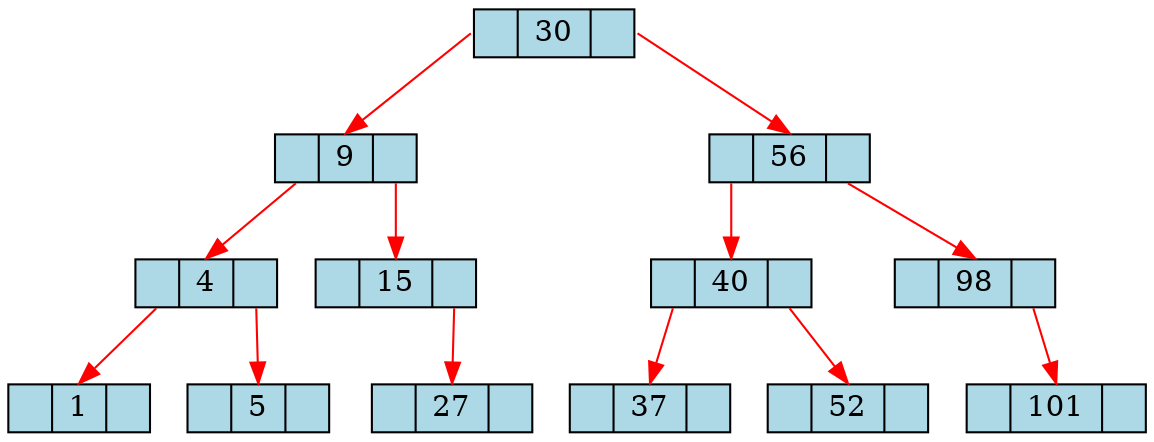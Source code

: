 digraph Imagenes{
 edge[color = Red;]
splines=line;
node[shape= record, style=filled, fillcolor=lightblue, height= .1];
node30[label="<izq> | <f>30|<der>"];
node9[label="<izq> | <f>9|<der>"];
node4[label="<izq> | <f>4|<der>"];
node1[label="<izq> | <f>1|<der>"];
"node4":izq -> "node1":f;
node5[label="<izq> | <f>5|<der>"];
"node4":der -> "node5":f;
"node9":izq -> "node4":f;
node15[label="<izq> | <f>15|<der>"];
node27[label="<izq> | <f>27|<der>"];
"node15":der -> "node27":f;
"node9":der -> "node15":f;
"node30":izq -> "node9":f;
node56[label="<izq> | <f>56|<der>"];
node40[label="<izq> | <f>40|<der>"];
node37[label="<izq> | <f>37|<der>"];
"node40":izq -> "node37":f;
node52[label="<izq> | <f>52|<der>"];
"node40":der -> "node52":f;
"node56":izq -> "node40":f;
node98[label="<izq> | <f>98|<der>"];
node101[label="<izq> | <f>101|<der>"];
"node98":der -> "node101":f;
"node56":der -> "node98":f;
"node30":der -> "node56":f;

}